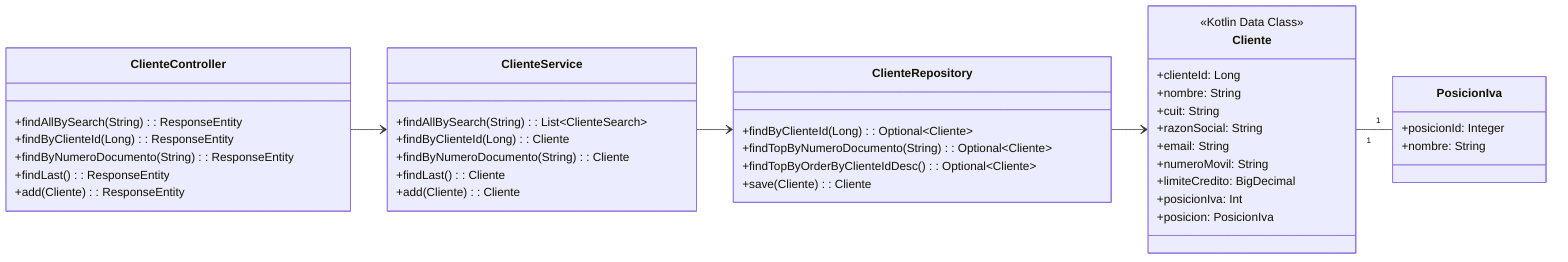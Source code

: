 classDiagram
    direction LR

    class ClienteController {
        +findAllBySearch(String): ResponseEntity
        +findByClienteId(Long): ResponseEntity
        +findByNumeroDocumento(String): ResponseEntity
        +findLast(): ResponseEntity
        +add(Cliente): ResponseEntity
    }

    class ClienteService {
        +findAllBySearch(String): List~ClienteSearch~
        +findByClienteId(Long): Cliente
        +findByNumeroDocumento(String): Cliente
        +findLast(): Cliente
        +add(Cliente): Cliente
    }

    class ClienteRepository {
        +findByClienteId(Long): Optional~Cliente~
        +findTopByNumeroDocumento(String): Optional~Cliente~
        +findTopByOrderByClienteIdDesc(): Optional~Cliente~
        +save(Cliente): Cliente
    }

    class Cliente {
        <<Kotlin Data Class>>
        +clienteId: Long
        +nombre: String
        +cuit: String
        +razonSocial: String
        +email: String
        +numeroMovil: String
        +limiteCredito: BigDecimal
        +posicionIva: Int
        +posicion: PosicionIva
    }

    class PosicionIva {
        +posicionId: Integer
        +nombre: String
    }

    ClienteController --> ClienteService
    ClienteService --> ClienteRepository
    ClienteRepository --> Cliente
    Cliente "1" -- "1" PosicionIva